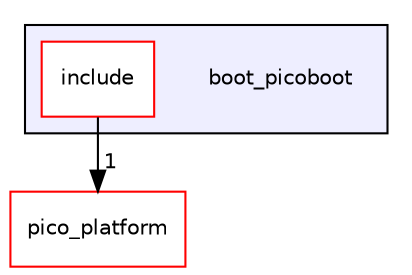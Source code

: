 digraph "boot_picoboot" {
  compound=true
  node [ fontsize="10", fontname="Helvetica"];
  edge [ labelfontsize="10", labelfontname="Helvetica"];
  subgraph clusterdir_4f101f247af2c685c28c25d83176f115 {
    graph [ bgcolor="#eeeeff", pencolor="black", label="" URL="dir_4f101f247af2c685c28c25d83176f115.html"];
    dir_4f101f247af2c685c28c25d83176f115 [shape=plaintext label="boot_picoboot"];
    dir_a472048065eebb82e1df7738a8c93caa [shape=box label="include" color="red" fillcolor="white" style="filled" URL="dir_a472048065eebb82e1df7738a8c93caa.html"];
  }
  dir_e8ef78035dfea56cfad14f6cd7da495e [shape=box label="pico_platform" fillcolor="white" style="filled" color="red" URL="dir_e8ef78035dfea56cfad14f6cd7da495e.html"];
  dir_a472048065eebb82e1df7738a8c93caa->dir_e8ef78035dfea56cfad14f6cd7da495e [headlabel="1", labeldistance=1.5 headhref="dir_000002_000172.html"];
}
